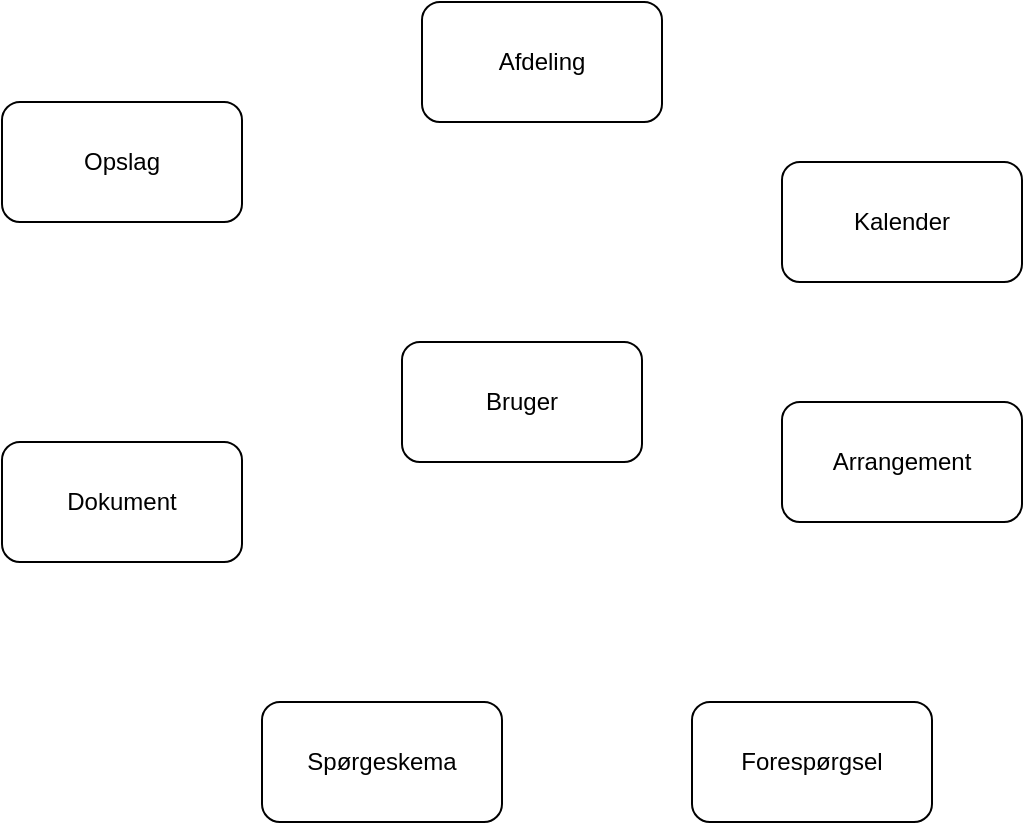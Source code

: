 <mxfile version="20.2.6" type="github">
  <diagram id="XmLrhT_NZEFdG4MNhFYR" name="Page-1">
    <mxGraphModel dx="1422" dy="768" grid="1" gridSize="10" guides="1" tooltips="1" connect="1" arrows="1" fold="1" page="1" pageScale="1" pageWidth="850" pageHeight="1100" math="0" shadow="0">
      <root>
        <mxCell id="0" />
        <mxCell id="1" parent="0" />
        <mxCell id="xtd9R73nv4WoVQgK9cCN-1" value="Bruger" style="rounded=1;whiteSpace=wrap;html=1;" vertex="1" parent="1">
          <mxGeometry x="280" y="200" width="120" height="60" as="geometry" />
        </mxCell>
        <mxCell id="xtd9R73nv4WoVQgK9cCN-2" value="Kalender" style="rounded=1;whiteSpace=wrap;html=1;" vertex="1" parent="1">
          <mxGeometry x="470" y="110" width="120" height="60" as="geometry" />
        </mxCell>
        <mxCell id="xtd9R73nv4WoVQgK9cCN-3" value="Arrangement" style="rounded=1;whiteSpace=wrap;html=1;" vertex="1" parent="1">
          <mxGeometry x="470" y="230" width="120" height="60" as="geometry" />
        </mxCell>
        <mxCell id="xtd9R73nv4WoVQgK9cCN-4" value="Spørgeskema" style="rounded=1;whiteSpace=wrap;html=1;" vertex="1" parent="1">
          <mxGeometry x="210" y="380" width="120" height="60" as="geometry" />
        </mxCell>
        <mxCell id="xtd9R73nv4WoVQgK9cCN-6" value="Opslag" style="rounded=1;whiteSpace=wrap;html=1;" vertex="1" parent="1">
          <mxGeometry x="80" y="80" width="120" height="60" as="geometry" />
        </mxCell>
        <mxCell id="xtd9R73nv4WoVQgK9cCN-7" value="Forespørgsel" style="rounded=1;whiteSpace=wrap;html=1;" vertex="1" parent="1">
          <mxGeometry x="425" y="380" width="120" height="60" as="geometry" />
        </mxCell>
        <mxCell id="xtd9R73nv4WoVQgK9cCN-8" value="Afdeling" style="rounded=1;whiteSpace=wrap;html=1;" vertex="1" parent="1">
          <mxGeometry x="290" y="30" width="120" height="60" as="geometry" />
        </mxCell>
        <mxCell id="xtd9R73nv4WoVQgK9cCN-9" value="Dokument" style="rounded=1;whiteSpace=wrap;html=1;" vertex="1" parent="1">
          <mxGeometry x="80" y="250" width="120" height="60" as="geometry" />
        </mxCell>
        <mxCell id="xtd9R73nv4WoVQgK9cCN-10" style="edgeStyle=orthogonalEdgeStyle;rounded=0;orthogonalLoop=1;jettySize=auto;html=1;exitX=0.5;exitY=1;exitDx=0;exitDy=0;" edge="1" parent="1" source="xtd9R73nv4WoVQgK9cCN-3" target="xtd9R73nv4WoVQgK9cCN-3">
          <mxGeometry relative="1" as="geometry" />
        </mxCell>
      </root>
    </mxGraphModel>
  </diagram>
</mxfile>
